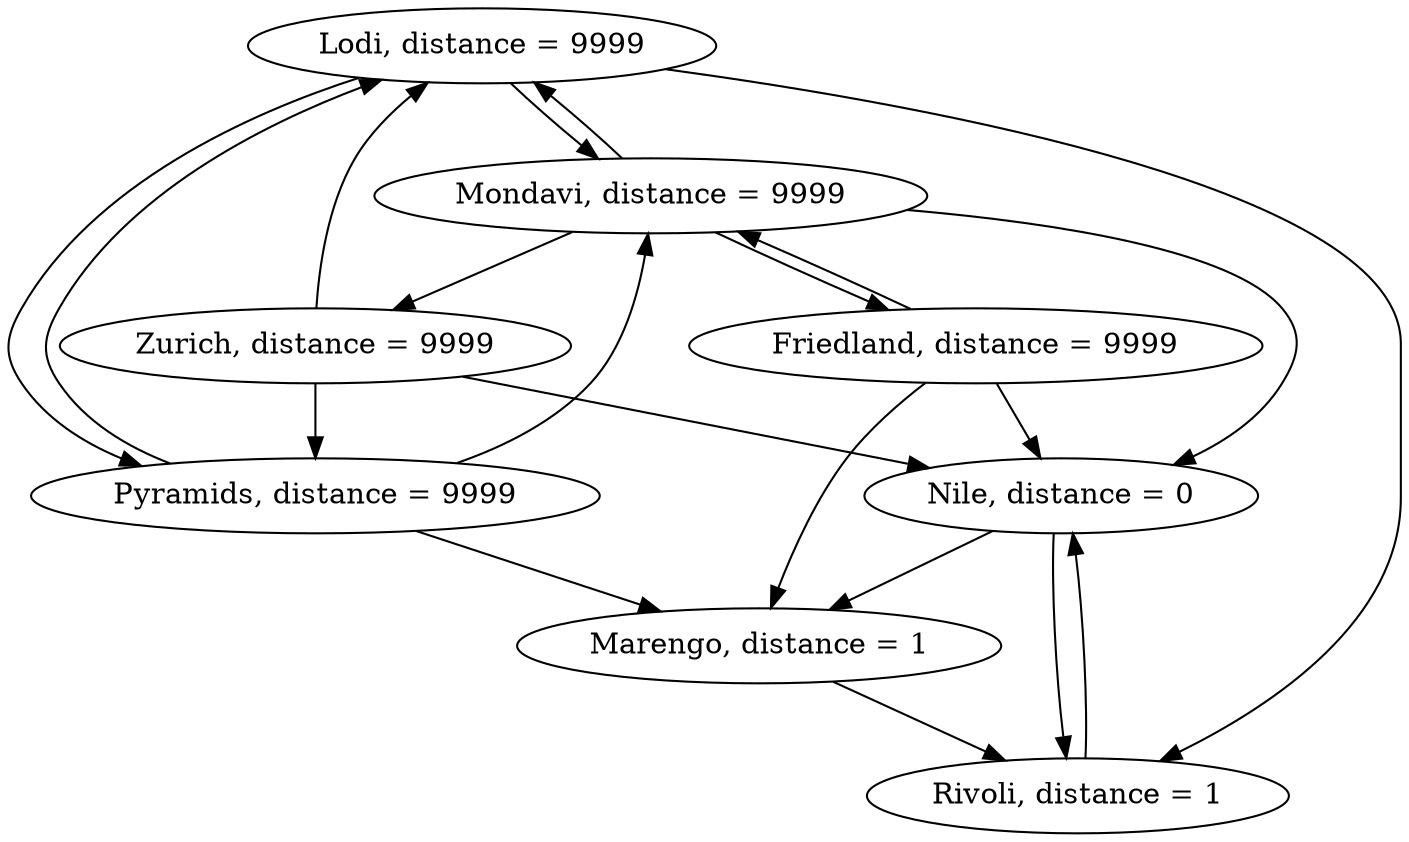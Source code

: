 digraph {
	0 [label="Nile, distance = 0"];
	1 [label="Mondavi, distance = 9999"];
	2 [label="Lodi, distance = 9999"];
	3 [label="Rivoli, distance = 1"];
	4 [label="Pyramids, distance = 9999"];
	5 [label="Zurich, distance = 9999"];
	6 [label="Marengo, distance = 1"];
	7 [label="Friedland, distance = 9999"];

0 -> 3
0 -> 6
1 -> 2
1 -> 0
1 -> 5
1 -> 7
2 -> 1
2 -> 3
2 -> 4
3 -> 0
4 -> 1
4 -> 2
4 -> 6
5 -> 0
5 -> 4
5 -> 2
6 -> 3
7 -> 1
7 -> 0
7 -> 6

}